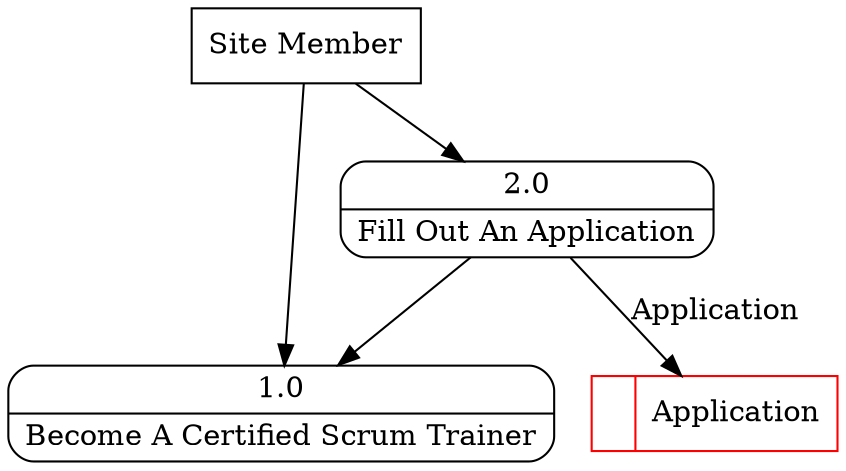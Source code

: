 digraph dfd2{ 
node[shape=record]
200 [label="<f0>  |<f1> Application " color=red];
201 [label="Site Member" shape=box];
202 [label="{<f0> 1.0|<f1> Become A Certified Scrum Trainer }" shape=Mrecord];
203 [label="{<f0> 2.0|<f1> Fill Out An Application }" shape=Mrecord];
201 -> 202
201 -> 203
203 -> 202
203 -> 200 [label="Application"]
}
